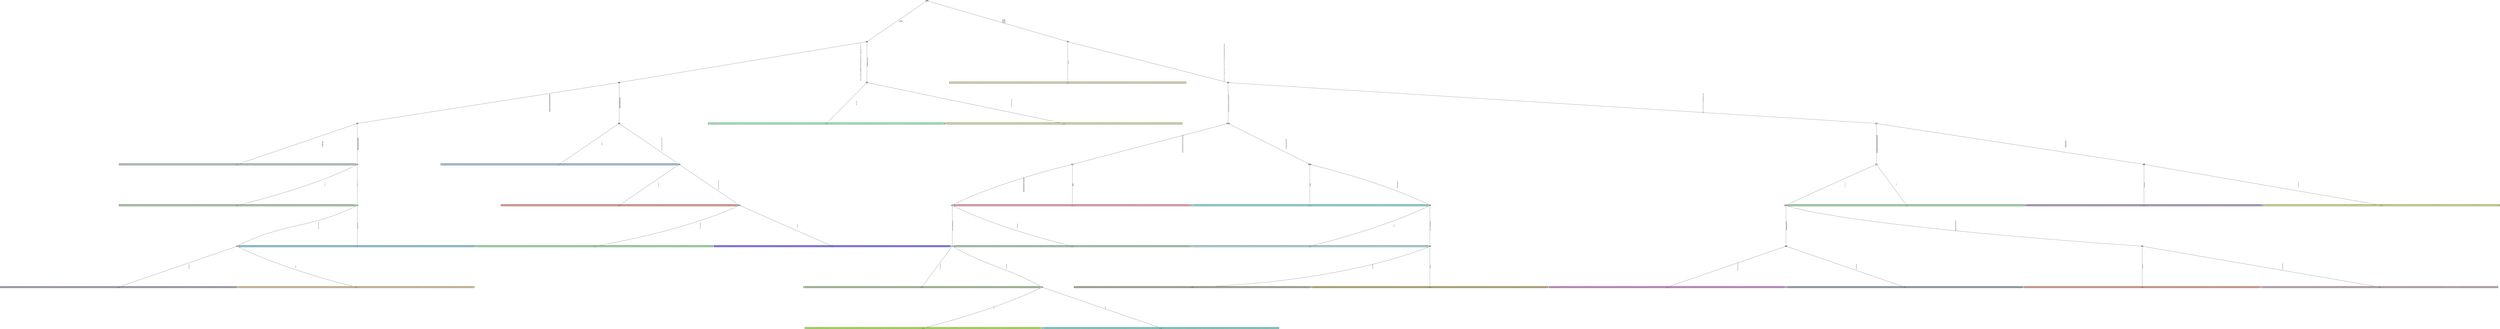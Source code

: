 graph Tree {
node [shape=box, style="filled, rounded",color="black",penwidth="3",fontcolor="black",                 fontname=helvetica] ;
graph [ranksep="0 equally", splines=straight,                 bgcolor=transparent, dpi=200] ;
edge [fontname=helvetica, color=black] ;
0 [label="80
Prob: 1:0.0 10:0.0 100:0.0 101:0.0 102:0.0 103:0.0 104:0.0 105:0.0 106:0.0 107:0.0 108:0.0 109:0.0 11:0.0 110:0.0 111:0.0 112:0.0 113:0.0 114:0.0 115:0.0 117:0.0 118:0.0 119:0.0 12:0.0 120:0.0 121:0.0 122:0.0 123:0.0 124:0.0 125:0.0 126:0.1 127:0.0 128:0.0 129:0.0 13:0.0 130:0.0 131:0.0 132:0.0 133:0.0 135:0.0 136:0.0 137:0.0 138:0.0 139:0.1 14:0.0 15:0.0 16:0.0 17:0.0 18:0.0 19:0.1 2:0.0 20:0.0 21:0.0 22:0.0 23:0.0 24:0.0 25:0.0 26:0.0 27:0.1 28:0.0 29:0.0 3:0.0 30:0.0 32:0.0 33:0.0 34:0.0 35:0.0 36:0.0 37:0.0 38:0.0 39:0.0 4:0.0 40:0.0 41:0.0 42:0.0 43:0.0 44:0.0 46:0.0 47:0.0 48:0.0 49:0.0 5:0.0 50:0.0 51:0.0 52:0.0 53:0.0 54:0.0 55:0.0 56:0.0 57:0.0 58:0.0 59:0.0 6:0.0 60:0.0 61:0.0 62:0.0 63:0.0 64:0.0 65:0.0 66:0.0 67:0.0 68:0.0 69:0.0 7:0.0 70:0.0 71:0.0 72:0.0 73:0.0 74:0.0 75:0.0 76:0.0 77:0.0 78:0.0 79:0.0 8:0.0 80:0.1 81:0.0 82:0.0 83:0.0 84:0.0 85:0.0 86:0.0 87:0.0 88:0.0 89:0.0 9:0.0 90:0.0 91:0.0 92:0.0 93:0.1 94:0.0 95:0.0 96:0.1 97:0.0 98:0.0 99:0.0
Frac: 0.049", fillcolor="#a6b1b2"] ;
1 [label="vstrat", fillcolor="#a7bbb2"] ;
2 [label="5
Prob: 1:0.2 10:0.0 100:0.0 101:0.0 102:0.0 103:0.0 104:0.0 105:0.0 106:0.0 107:0.0 108:0.0 109:0.0 11:0.0 110:0.0 111:0.0 112:0.0 113:0.0 114:0.0 115:0.0 117:0.0 118:0.0 119:0.1 12:0.0 120:0.0 121:0.0 122:0.0 123:0.0 124:0.0 125:0.0 126:0.1 127:0.0 128:0.0 129:0.0 13:0.0 130:0.0 131:0.1 132:0.0 133:0.0 135:0.1 136:0.0 137:0.0 138:0.0 139:0.0 14:0.0 15:0.0 16:0.0 17:0.0 18:0.0 19:0.0 2:0.0 20:0.0 21:0.0 22:0.0 23:0.0 24:0.0 25:0.0 26:0.0 27:0.0 28:0.0 29:0.0 3:0.0 30:0.0 32:0.0 33:0.1 34:0.0 35:0.0 36:0.0 37:0.0 38:0.0 39:0.0 4:0.0 40:0.0 41:0.0 42:0.0 43:0.0 44:0.0 46:0.0 47:0.0 48:0.0 49:0.0 5:0.3 50:0.0 51:0.0 52:0.0 53:0.0 54:0.0 55:0.0 56:0.0 57:0.0 58:0.0 59:0.0 6:0.0 60:0.0 61:0.0 62:0.0 63:0.0 64:0.0 65:0.0 66:0.0 67:0.0 68:0.0 69:0.0 7:0.0 70:0.0 71:0.0 72:0.0 73:0.0 74:0.0 75:0.0 76:0.0 77:0.0 78:0.0 79:0.0 8:0.0 80:0.0 81:0.0 82:0.0 83:0.0 84:0.0 85:0.0 86:0.0 87:0.0 88:0.0 89:0.0 9:0.0 90:0.0 91:0.0 92:0.0 93:0.0 94:0.0 95:0.0 96:0.0 97:0.0 98:0.0 99:0.0
Frac: 0.048", fillcolor="#99c294"] ;
3 [label="intyrs", fillcolor="#a8beb2"] ;
4 [label="80
Prob: 1:0.0 10:0.0 100:0.0 101:0.0 102:0.0 103:0.0 104:0.0 105:0.0 106:0.0 107:0.0 108:0.0 109:0.0 11:0.0 110:0.0 111:0.0 112:0.0 113:0.0 114:0.0 115:0.0 117:0.0 118:0.0 119:0.0 12:0.0 120:0.0 121:0.0 122:0.0 123:0.0 124:0.1 125:0.0 126:0.0 127:0.0 128:0.0 129:0.0 13:0.0 130:0.0 131:0.0 132:0.0 133:0.0 135:0.0 136:0.0 137:0.0 138:0.0 139:0.0 14:0.1 15:0.0 16:0.0 17:0.0 18:0.0 19:0.0 2:0.0 20:0.2 21:0.0 22:0.0 23:0.0 24:0.0 25:0.0 26:0.0 27:0.0 28:0.0 29:0.0 3:0.0 30:0.0 32:0.0 33:0.0 34:0.0 35:0.0 36:0.0 37:0.0 38:0.0 39:0.0 4:0.0 40:0.0 41:0.0 42:0.0 43:0.0 44:0.0 46:0.0 47:0.0 48:0.0 49:0.0 5:0.0 50:0.0 51:0.0 52:0.0 53:0.0 54:0.0 55:0.0 56:0.1 57:0.0 58:0.0 59:0.0 6:0.0 60:0.0 61:0.0 62:0.0 63:0.0 64:0.0 65:0.0 66:0.0 67:0.0 68:0.0 69:0.0 7:0.0 70:0.0 71:0.0 72:0.0 73:0.0 74:0.0 75:0.0 76:0.0 77:0.0 78:0.0 79:0.0 8:0.0 80:0.2 81:0.0 82:0.0 83:0.0 84:0.0 85:0.0 86:0.0 87:0.0 88:0.0 89:0.0 9:0.0 90:0.0 91:0.0 92:0.0 93:0.0 94:0.0 95:0.0 96:0.0 97:0.1 98:0.0 99:0.0
Frac: 0.033", fillcolor="#b2a9be"] ;
5 [label="intage", fillcolor="#c5b8b0"] ;
6 [label="104
Prob: 1:0.0 10:0.0 100:0.0 101:0.0 102:0.0 103:0.0 104:0.3 105:0.0 106:0.0 107:0.0 108:0.0 109:0.0 11:0.0 110:0.0 111:0.0 112:0.0 113:0.0 114:0.2 115:0.0 117:0.0 118:0.0 119:0.0 12:0.0 120:0.0 121:0.0 122:0.0 123:0.0 124:0.0 125:0.0 126:0.0 127:0.0 128:0.0 129:0.0 13:0.0 130:0.0 131:0.0 132:0.0 133:0.0 135:0.0 136:0.0 137:0.0 138:0.0 139:0.0 14:0.0 15:0.0 16:0.0 17:0.0 18:0.0 19:0.2 2:0.0 20:0.0 21:0.0 22:0.0 23:0.0 24:0.0 25:0.0 26:0.0 27:0.0 28:0.0 29:0.0 3:0.0 30:0.0 32:0.0 33:0.0 34:0.0 35:0.0 36:0.0 37:0.0 38:0.0 39:0.0 4:0.0 40:0.0 41:0.0 42:0.0 43:0.0 44:0.0 46:0.0 47:0.0 48:0.0 49:0.0 5:0.0 50:0.0 51:0.0 52:0.0 53:0.0 54:0.0 55:0.0 56:0.0 57:0.0 58:0.0 59:0.0 6:0.0 60:0.0 61:0.0 62:0.0 63:0.0 64:0.0 65:0.0 66:0.1 67:0.0 68:0.0 69:0.0 7:0.0 70:0.0 71:0.0 72:0.0 73:0.0 74:0.0 75:0.0 76:0.0 77:0.0 78:0.0 79:0.0 8:0.2 80:0.0 81:0.0 82:0.0 83:0.0 84:0.0 85:0.0 86:0.0 87:0.0 88:0.0 89:0.0 9:0.0 90:0.0 91:0.0 92:0.0 93:0.0 94:0.0 95:0.0 96:0.0 97:0.0 98:0.0 99:0.0
Frac: 0.029", fillcolor="#dbc9a1"] ;
7 [label="intage", fillcolor="#afbcc0"] ;
8 [label="21
Prob: 1:0.0 10:0.0 100:0.0 101:0.0 102:0.0 103:0.0 104:0.0 105:0.0 106:0.0 107:0.0 108:0.0 109:0.0 11:0.0 110:0.0 111:0.0 112:0.0 113:0.0 114:0.0 115:0.0 117:0.0 118:0.0 119:0.0 12:0.0 120:0.0 121:0.0 122:0.0 123:0.0 124:0.0 125:0.0 126:0.0 127:0.0 128:0.0 129:0.1 13:0.0 130:0.0 131:0.0 132:0.0 133:0.0 135:0.0 136:0.0 137:0.0 138:0.0 139:0.0 14:0.0 15:0.0 16:0.1 17:0.1 18:0.0 19:0.0 2:0.0 20:0.0 21:0.2 22:0.0 23:0.0 24:0.0 25:0.0 26:0.0 27:0.0 28:0.0 29:0.0 3:0.0 30:0.0 32:0.0 33:0.0 34:0.0 35:0.1 36:0.0 37:0.0 38:0.0 39:0.0 4:0.0 40:0.1 41:0.0 42:0.0 43:0.0 44:0.0 46:0.0 47:0.0 48:0.0 49:0.0 5:0.0 50:0.0 51:0.0 52:0.0 53:0.0 54:0.0 55:0.0 56:0.0 57:0.0 58:0.0 59:0.0 6:0.0 60:0.0 61:0.0 62:0.0 63:0.0 64:0.0 65:0.0 66:0.0 67:0.0 68:0.0 69:0.0 7:0.0 70:0.1 71:0.0 72:0.1 73:0.0 74:0.0 75:0.0 76:0.0 77:0.0 78:0.0 79:0.0 8:0.0 80:0.0 81:0.0 82:0.0 83:0.0 84:0.0 85:0.0 86:0.0 87:0.0 88:0.0 89:0.0 9:0.0 90:0.0 91:0.1 92:0.0 93:0.0 94:0.0 95:0.0 96:0.0 97:0.0 98:0.0 99:0.0
Frac: 0.04", fillcolor="#8bc3d9"] ;
9 [label="vstrat", fillcolor="#a4b3b2"] ;
10 [label="43
Prob: 1:0.0 10:0.0 100:0.0 101:0.0 102:0.0 103:0.0 104:0.0 105:0.0 106:0.0 107:0.0 108:0.0 109:0.0 11:0.0 110:0.0 111:0.0 112:0.0 113:0.0 114:0.1 115:0.0 117:0.0 118:0.0 119:0.0 12:0.0 120:0.0 121:0.0 122:0.0 123:0.0 124:0.0 125:0.0 126:0.1 127:0.0 128:0.0 129:0.0 13:0.0 130:0.0 131:0.0 132:0.0 133:0.0 135:0.0 136:0.0 137:0.0 138:0.0 139:0.0 14:0.0 15:0.0 16:0.0 17:0.0 18:0.0 19:0.0 2:0.0 20:0.0 21:0.0 22:0.0 23:0.0 24:0.0 25:0.0 26:0.0 27:0.0 28:0.0 29:0.0 3:0.0 30:0.0 32:0.0 33:0.0 34:0.0 35:0.1 36:0.0 37:0.0 38:0.0 39:0.0 4:0.0 40:0.0 41:0.0 42:0.0 43:0.3 44:0.0 46:0.1 47:0.0 48:0.0 49:0.0 5:0.0 50:0.0 51:0.0 52:0.0 53:0.0 54:0.0 55:0.0 56:0.0 57:0.0 58:0.0 59:0.0 6:0.0 60:0.0 61:0.0 62:0.0 63:0.0 64:0.0 65:0.0 66:0.0 67:0.0 68:0.0 69:0.0 7:0.0 70:0.0 71:0.0 72:0.0 73:0.0 74:0.0 75:0.0 76:0.0 77:0.0 78:0.0 79:0.0 8:0.0 80:0.0 81:0.0 82:0.0 83:0.0 84:0.0 85:0.2 86:0.0 87:0.0 88:0.0 89:0.0 9:0.0 90:0.0 91:0.0 92:0.0 93:0.0 94:0.0 95:0.0 96:0.0 97:0.0 98:0.0 99:0.0
Frac: 0.031", fillcolor="#90afcf"] ;
11 [label="intage", fillcolor="#a0a6b3"] ;
12 [label="94
Prob: 1:0.0 10:0.0 100:0.0 101:0.0 102:0.0 103:0.0 104:0.0 105:0.0 106:0.0 107:0.0 108:0.0 109:0.0 11:0.0 110:0.0 111:0.0 112:0.0 113:0.0 114:0.0 115:0.0 117:0.0 118:0.0 119:0.0 12:0.0 120:0.0 121:0.0 122:0.0 123:0.0 124:0.1 125:0.0 126:0.0 127:0.0 128:0.0 129:0.0 13:0.0 130:0.0 131:0.0 132:0.0 133:0.0 135:0.0 136:0.1 137:0.0 138:0.0 139:0.0 14:0.0 15:0.0 16:0.0 17:0.0 18:0.0 19:0.0 2:0.0 20:0.0 21:0.0 22:0.0 23:0.0 24:0.0 25:0.0 26:0.0 27:0.0 28:0.0 29:0.0 3:0.0 30:0.0 32:0.0 33:0.0 34:0.0 35:0.0 36:0.0 37:0.0 38:0.0 39:0.0 4:0.0 40:0.0 41:0.0 42:0.0 43:0.0 44:0.0 46:0.0 47:0.0 48:0.0 49:0.0 5:0.0 50:0.0 51:0.0 52:0.1 53:0.0 54:0.0 55:0.0 56:0.0 57:0.0 58:0.0 59:0.0 6:0.0 60:0.0 61:0.0 62:0.0 63:0.0 64:0.0 65:0.0 66:0.0 67:0.0 68:0.0 69:0.0 7:0.0 70:0.0 71:0.0 72:0.0 73:0.1 74:0.0 75:0.0 76:0.0 77:0.0 78:0.0 79:0.0 8:0.0 80:0.0 81:0.0 82:0.0 83:0.0 84:0.0 85:0.0 86:0.0 87:0.0 88:0.1 89:0.0 9:0.0 90:0.0 91:0.0 92:0.0 93:0.1 94:0.3 95:0.0 96:0.0 97:0.0 98:0.0 99:0.0
Frac: 0.034", fillcolor="#d19381"] ;
13 [label="intage", fillcolor="#a5a4ab"] ;
14 [label="17
Prob: 1:0.1 10:0.0 100:0.0 101:0.0 102:0.0 103:0.0 104:0.0 105:0.0 106:0.0 107:0.0 108:0.0 109:0.0 11:0.0 110:0.0 111:0.0 112:0.0 113:0.0 114:0.0 115:0.0 117:0.0 118:0.0 119:0.0 12:0.0 120:0.0 121:0.0 122:0.0 123:0.0 124:0.0 125:0.0 126:0.0 127:0.0 128:0.0 129:0.0 13:0.0 130:0.0 131:0.0 132:0.0 133:0.0 135:0.0 136:0.0 137:0.1 138:0.0 139:0.0 14:0.0 15:0.0 16:0.0 17:0.2 18:0.1 19:0.0 2:0.0 20:0.0 21:0.1 22:0.0 23:0.0 24:0.0 25:0.0 26:0.0 27:0.0 28:0.0 29:0.0 3:0.0 30:0.0 32:0.0 33:0.0 34:0.0 35:0.0 36:0.0 37:0.0 38:0.0 39:0.0 4:0.0 40:0.0 41:0.0 42:0.0 43:0.0 44:0.0 46:0.0 47:0.0 48:0.0 49:0.0 5:0.0 50:0.0 51:0.0 52:0.0 53:0.0 54:0.0 55:0.0 56:0.0 57:0.0 58:0.0 59:0.0 6:0.0 60:0.0 61:0.0 62:0.0 63:0.0 64:0.0 65:0.0 66:0.0 67:0.0 68:0.0 69:0.0 7:0.0 70:0.0 71:0.0 72:0.0 73:0.0 74:0.0 75:0.0 76:0.0 77:0.0 78:0.0 79:0.0 8:0.0 80:0.0 81:0.0 82:0.0 83:0.0 84:0.0 85:0.0 86:0.0 87:0.0 88:0.0 89:0.0 9:0.0 90:0.0 91:0.0 92:0.0 93:0.0 94:0.0 95:0.0 96:0.1 97:0.0 98:0.1 99:0.0
Frac: 0.036", fillcolor="#99d7a1"] ;
15 [label="intage", fillcolor="#8dacc0"] ;
16 [label="50
Prob: 1:0.0 10:0.0 100:0.0 101:0.0 102:0.0 103:0.0 104:0.0 105:0.0 106:0.0 107:0.0 108:0.0 109:0.0 11:0.0 110:0.0 111:0.0 112:0.0 113:0.0 114:0.0 115:0.0 117:0.0 118:0.0 119:0.0 12:0.0 120:0.0 121:0.0 122:0.0 123:0.0 124:0.0 125:0.0 126:0.0 127:0.0 128:0.0 129:0.0 13:0.0 130:0.0 131:0.0 132:0.0 133:0.0 135:0.0 136:0.0 137:0.0 138:0.0 139:0.0 14:0.0 15:0.0 16:0.0 17:0.0 18:0.0 19:0.1 2:0.0 20:0.0 21:0.0 22:0.0 23:0.0 24:0.0 25:0.0 26:0.0 27:0.0 28:0.0 29:0.0 3:0.0 30:0.0 32:0.0 33:0.0 34:0.0 35:0.0 36:0.0 37:0.0 38:0.0 39:0.0 4:0.0 40:0.0 41:0.0 42:0.0 43:0.0 44:0.0 46:0.0 47:0.0 48:0.0 49:0.0 5:0.1 50:0.5 51:0.1 52:0.0 53:0.0 54:0.0 55:0.0 56:0.0 57:0.0 58:0.0 59:0.0 6:0.0 60:0.0 61:0.0 62:0.0 63:0.0 64:0.0 65:0.0 66:0.0 67:0.0 68:0.0 69:0.0 7:0.0 70:0.1 71:0.0 72:0.0 73:0.0 74:0.0 75:0.0 76:0.0 77:0.0 78:0.0 79:0.0 8:0.0 80:0.0 81:0.0 82:0.0 83:0.0 84:0.0 85:0.0 86:0.0 87:0.0 88:0.0 89:0.0 9:0.0 90:0.0 91:0.0 92:0.0 93:0.0 94:0.0 95:0.0 96:0.0 97:0.1 98:0.0 99:0.0
Frac: 0.028", fillcolor="#7e75e9"] ;
17 [label="size", fillcolor="#a5b7ae"] ;
18 [label="136
Prob: 1:0.0 10:0.1 100:0.0 101:0.0 102:0.0 103:0.0 104:0.0 105:0.0 106:0.0 107:0.0 108:0.0 109:0.0 11:0.0 110:0.1 111:0.0 112:0.0 113:0.0 114:0.0 115:0.1 117:0.0 118:0.0 119:0.0 12:0.0 120:0.0 121:0.0 122:0.0 123:0.0 124:0.0 125:0.0 126:0.0 127:0.0 128:0.0 129:0.0 13:0.0 130:0.0 131:0.1 132:0.0 133:0.0 135:0.0 136:0.1 137:0.0 138:0.0 139:0.0 14:0.0 15:0.0 16:0.0 17:0.0 18:0.0 19:0.0 2:0.0 20:0.0 21:0.0 22:0.0 23:0.0 24:0.0 25:0.0 26:0.0 27:0.0 28:0.0 29:0.0 3:0.0 30:0.0 32:0.0 33:0.0 34:0.0 35:0.0 36:0.0 37:0.0 38:0.0 39:0.1 4:0.0 40:0.0 41:0.0 42:0.0 43:0.0 44:0.0 46:0.0 47:0.0 48:0.0 49:0.0 5:0.0 50:0.1 51:0.0 52:0.0 53:0.0 54:0.0 55:0.0 56:0.0 57:0.0 58:0.0 59:0.0 6:0.0 60:0.0 61:0.1 62:0.0 63:0.0 64:0.0 65:0.0 66:0.0 67:0.0 68:0.0 69:0.0 7:0.0 70:0.0 71:0.0 72:0.0 73:0.0 74:0.0 75:0.0 76:0.0 77:0.0 78:0.0 79:0.0 8:0.0 80:0.0 81:0.0 82:0.0 83:0.0 84:0.0 85:0.0 86:0.0 87:0.0 88:0.0 89:0.0 9:0.0 90:0.0 91:0.0 92:0.0 93:0.0 94:0.0 95:0.0 96:0.0 97:0.0 98:0.0 99:0.0
Frac: 0.033", fillcolor="#8ed2a7"] ;
19 [label="intage", fillcolor="#a8ca9d"] ;
20 [label="124
Prob: 1:0.0 10:0.0 100:0.0 101:0.0 102:0.0 103:0.0 104:0.1 105:0.0 106:0.0 107:0.0 108:0.0 109:0.0 11:0.0 110:0.0 111:0.0 112:0.0 113:0.0 114:0.0 115:0.0 117:0.0 118:0.0 119:0.0 12:0.1 120:0.0 121:0.0 122:0.0 123:0.0 124:0.1 125:0.0 126:0.0 127:0.0 128:0.0 129:0.0 13:0.0 130:0.0 131:0.0 132:0.0 133:0.0 135:0.0 136:0.0 137:0.0 138:0.0 139:0.0 14:0.0 15:0.0 16:0.0 17:0.0 18:0.0 19:0.0 2:0.0 20:0.0 21:0.0 22:0.0 23:0.0 24:0.0 25:0.0 26:0.0 27:0.0 28:0.0 29:0.0 3:0.0 30:0.0 32:0.0 33:0.1 34:0.0 35:0.1 36:0.0 37:0.0 38:0.0 39:0.0 4:0.0 40:0.0 41:0.0 42:0.0 43:0.0 44:0.0 46:0.0 47:0.0 48:0.0 49:0.0 5:0.0 50:0.0 51:0.0 52:0.0 53:0.0 54:0.0 55:0.0 56:0.0 57:0.0 58:0.0 59:0.0 6:0.0 60:0.0 61:0.0 62:0.0 63:0.0 64:0.0 65:0.0 66:0.0 67:0.0 68:0.0 69:0.0 7:0.0 70:0.0 71:0.0 72:0.0 73:0.0 74:0.0 75:0.0 76:0.0 77:0.0 78:0.0 79:0.0 8:0.0 80:0.0 81:0.0 82:0.0 83:0.0 84:0.1 85:0.0 86:0.0 87:0.0 88:0.0 89:0.0 9:0.1 90:0.0 91:0.0 92:0.0 93:0.0 94:0.0 95:0.0 96:0.1 97:0.0 98:0.0 99:0.0
Frac: 0.046", fillcolor="#bbc596"] ;
21 [label="xnorcsiz", fillcolor="#aeb8ac"] ;
22 [label="15
Prob: 1:0.0 10:0.0 100:0.1 101:0.0 102:0.0 103:0.0 104:0.0 105:0.1 106:0.0 107:0.0 108:0.0 109:0.0 11:0.0 110:0.0 111:0.0 112:0.0 113:0.0 114:0.0 115:0.0 117:0.0 118:0.0 119:0.0 12:0.0 120:0.0 121:0.0 122:0.0 123:0.0 124:0.0 125:0.0 126:0.0 127:0.0 128:0.0 129:0.0 13:0.0 130:0.0 131:0.0 132:0.0 133:0.0 135:0.0 136:0.0 137:0.0 138:0.0 139:0.0 14:0.0 15:0.2 16:0.0 17:0.0 18:0.0 19:0.0 2:0.0 20:0.0 21:0.0 22:0.0 23:0.0 24:0.0 25:0.0 26:0.0 27:0.0 28:0.0 29:0.0 3:0.0 30:0.0 32:0.0 33:0.0 34:0.0 35:0.0 36:0.0 37:0.0 38:0.0 39:0.0 4:0.0 40:0.0 41:0.0 42:0.0 43:0.1 44:0.0 46:0.0 47:0.0 48:0.0 49:0.0 5:0.0 50:0.0 51:0.0 52:0.0 53:0.0 54:0.0 55:0.0 56:0.0 57:0.0 58:0.0 59:0.0 6:0.0 60:0.0 61:0.0 62:0.0 63:0.0 64:0.0 65:0.0 66:0.0 67:0.0 68:0.0 69:0.0 7:0.0 70:0.0 71:0.1 72:0.0 73:0.0 74:0.0 75:0.0 76:0.0 77:0.0 78:0.0 79:0.0 8:0.0 80:0.0 81:0.0 82:0.0 83:0.0 84:0.0 85:0.0 86:0.0 87:0.1 88:0.0 89:0.0 9:0.0 90:0.0 91:0.0 92:0.0 93:0.0 94:0.1 95:0.0 96:0.0 97:0.0 98:0.0 99:0.0
Frac: 0.029", fillcolor="#c3bf98"] ;
23 [label="size", fillcolor="#b4b9aa"] ;
24 [label="15
Prob: 1:0.0 10:0.0 100:0.0 101:0.0 102:0.0 103:0.0 104:0.0 105:0.0 106:0.0 107:0.0 108:0.0 109:0.0 11:0.0 110:0.0 111:0.0 112:0.0 113:0.0 114:0.0 115:0.0 117:0.0 118:0.2 119:0.0 12:0.0 120:0.0 121:0.0 122:0.0 123:0.0 124:0.0 125:0.0 126:0.0 127:0.0 128:0.0 129:0.0 13:0.1 130:0.0 131:0.0 132:0.0 133:0.0 135:0.0 136:0.0 137:0.0 138:0.0 139:0.0 14:0.0 15:0.3 16:0.0 17:0.0 18:0.0 19:0.0 2:0.0 20:0.0 21:0.0 22:0.0 23:0.0 24:0.0 25:0.0 26:0.0 27:0.0 28:0.0 29:0.0 3:0.0 30:0.0 32:0.0 33:0.0 34:0.0 35:0.0 36:0.0 37:0.0 38:0.0 39:0.0 4:0.0 40:0.0 41:0.0 42:0.0 43:0.0 44:0.0 46:0.0 47:0.0 48:0.0 49:0.0 5:0.0 50:0.0 51:0.0 52:0.0 53:0.0 54:0.0 55:0.0 56:0.0 57:0.0 58:0.0 59:0.1 6:0.0 60:0.0 61:0.0 62:0.0 63:0.0 64:0.0 65:0.0 66:0.0 67:0.0 68:0.0 69:0.0 7:0.0 70:0.0 71:0.0 72:0.0 73:0.1 74:0.0 75:0.0 76:0.0 77:0.0 78:0.0 79:0.0 8:0.0 80:0.0 81:0.0 82:0.0 83:0.0 84:0.0 85:0.0 86:0.0 87:0.0 88:0.0 89:0.0 9:0.0 90:0.0 91:0.0 92:0.0 93:0.0 94:0.0 95:0.0 96:0.0 97:0.0 98:0.0 99:0.0
Frac: 0.034", fillcolor="#aec7a4"] ;
25 [label="intage", fillcolor="#a2d9a3"] ;
26 [label="131
Prob: 1:0.0 10:0.0 100:0.1 101:0.0 102:0.0 103:0.3 104:0.0 105:0.0 106:0.0 107:0.0 108:0.0 109:0.0 11:0.0 110:0.0 111:0.0 112:0.1 113:0.0 114:0.0 115:0.0 117:0.0 118:0.0 119:0.0 12:0.0 120:0.0 121:0.0 122:0.0 123:0.0 124:0.0 125:0.0 126:0.0 127:0.0 128:0.0 129:0.0 13:0.0 130:0.0 131:0.4 132:0.0 133:0.0 135:0.0 136:0.0 137:0.0 138:0.1 139:0.0 14:0.0 15:0.0 16:0.0 17:0.0 18:0.0 19:0.0 2:0.0 20:0.0 21:0.0 22:0.0 23:0.0 24:0.0 25:0.0 26:0.0 27:0.0 28:0.0 29:0.0 3:0.0 30:0.0 32:0.0 33:0.0 34:0.0 35:0.0 36:0.0 37:0.0 38:0.0 39:0.0 4:0.0 40:0.0 41:0.0 42:0.0 43:0.0 44:0.0 46:0.0 47:0.0 48:0.0 49:0.0 5:0.0 50:0.0 51:0.0 52:0.0 53:0.0 54:0.0 55:0.0 56:0.0 57:0.0 58:0.0 59:0.0 6:0.0 60:0.0 61:0.0 62:0.0 63:0.0 64:0.0 65:0.0 66:0.0 67:0.0 68:0.0 69:0.0 7:0.0 70:0.0 71:0.0 72:0.0 73:0.0 74:0.0 75:0.0 76:0.1 77:0.0 78:0.0 79:0.0 8:0.0 80:0.0 81:0.0 82:0.0 83:0.0 84:0.0 85:0.0 86:0.0 87:0.0 88:0.0 89:0.0 9:0.0 90:0.0 91:0.0 92:0.0 93:0.0 94:0.0 95:0.0 96:0.0 97:0.0 98:0.0 99:0.0
Frac: 0.028", fillcolor="#b0ea6c"] ;
27 [label="intage", fillcolor="#9be3a2"] ;
28 [label="21
Prob: 1:0.0 10:0.0 100:0.0 101:0.0 102:0.0 103:0.0 104:0.0 105:0.0 106:0.0 107:0.0 108:0.0 109:0.0 11:0.0 110:0.0 111:0.0 112:0.0 113:0.0 114:0.0 115:0.0 117:0.0 118:0.0 119:0.0 12:0.0 120:0.0 121:0.0 122:0.0 123:0.0 124:0.1 125:0.0 126:0.0 127:0.0 128:0.0 129:0.0 13:0.0 130:0.0 131:0.0 132:0.0 133:0.0 135:0.0 136:0.0 137:0.0 138:0.0 139:0.0 14:0.0 15:0.0 16:0.0 17:0.0 18:0.0 19:0.0 2:0.0 20:0.0 21:0.6 22:0.0 23:0.0 24:0.0 25:0.0 26:0.0 27:0.0 28:0.0 29:0.1 3:0.0 30:0.0 32:0.0 33:0.0 34:0.0 35:0.0 36:0.0 37:0.0 38:0.0 39:0.0 4:0.0 40:0.0 41:0.0 42:0.0 43:0.0 44:0.0 46:0.0 47:0.0 48:0.0 49:0.0 5:0.0 50:0.0 51:0.0 52:0.0 53:0.0 54:0.0 55:0.0 56:0.0 57:0.0 58:0.0 59:0.0 6:0.0 60:0.0 61:0.0 62:0.0 63:0.0 64:0.0 65:0.0 66:0.0 67:0.0 68:0.0 69:0.0 7:0.0 70:0.0 71:0.1 72:0.1 73:0.0 74:0.0 75:0.0 76:0.0 77:0.0 78:0.0 79:0.0 8:0.0 80:0.0 81:0.0 82:0.0 83:0.0 84:0.0 85:0.0 86:0.0 87:0.0 88:0.0 89:0.0 9:0.0 90:0.0 91:0.0 92:0.0 93:0.0 94:0.1 95:0.0 96:0.0 97:0.0 98:0.0 99:0.0
Frac: 0.032", fillcolor="#89dcd2"] ;
29 [label="intage", fillcolor="#a3d2a7"] ;
30 [label="28
Prob: 1:0.0 10:0.0 100:0.0 101:0.0 102:0.0 103:0.0 104:0.0 105:0.0 106:0.0 107:0.0 108:0.0 109:0.0 11:0.0 110:0.0 111:0.1 112:0.0 113:0.0 114:0.0 115:0.0 117:0.0 118:0.0 119:0.0 12:0.0 120:0.1 121:0.0 122:0.0 123:0.0 124:0.0 125:0.0 126:0.0 127:0.0 128:0.0 129:0.0 13:0.0 130:0.0 131:0.0 132:0.0 133:0.0 135:0.0 136:0.0 137:0.0 138:0.0 139:0.1 14:0.0 15:0.0 16:0.0 17:0.0 18:0.0 19:0.0 2:0.0 20:0.0 21:0.0 22:0.0 23:0.0 24:0.0 25:0.0 26:0.0 27:0.0 28:0.2 29:0.0 3:0.0 30:0.0 32:0.0 33:0.0 34:0.0 35:0.0 36:0.0 37:0.0 38:0.0 39:0.0 4:0.0 40:0.0 41:0.0 42:0.0 43:0.0 44:0.0 46:0.0 47:0.0 48:0.0 49:0.0 5:0.0 50:0.0 51:0.0 52:0.0 53:0.2 54:0.0 55:0.0 56:0.0 57:0.0 58:0.0 59:0.0 6:0.0 60:0.0 61:0.0 62:0.0 63:0.0 64:0.0 65:0.0 66:0.0 67:0.0 68:0.0 69:0.0 7:0.0 70:0.0 71:0.0 72:0.0 73:0.0 74:0.0 75:0.0 76:0.0 77:0.0 78:0.0 79:0.0 8:0.0 80:0.0 81:0.0 82:0.0 83:0.0 84:0.0 85:0.1 86:0.0 87:0.0 88:0.0 89:0.0 9:0.0 90:0.0 91:0.0 92:0.0 93:0.0 94:0.0 95:0.0 96:0.0 97:0.0 98:0.0 99:0.0
Frac: 0.043", fillcolor="#a4c3af"] ;
31 [label="vstrat", fillcolor="#b1c3a6"] ;
32 [label="60
Prob: 1:0.0 10:0.0 100:0.0 101:0.0 102:0.0 103:0.0 104:0.0 105:0.0 106:0.0 107:0.1 108:0.0 109:0.0 11:0.0 110:0.0 111:0.0 112:0.0 113:0.0 114:0.0 115:0.0 117:0.0 118:0.0 119:0.0 12:0.1 120:0.0 121:0.0 122:0.0 123:0.0 124:0.1 125:0.0 126:0.0 127:0.0 128:0.0 129:0.1 13:0.0 130:0.0 131:0.0 132:0.0 133:0.0 135:0.0 136:0.0 137:0.0 138:0.0 139:0.0 14:0.0 15:0.0 16:0.0 17:0.0 18:0.0 19:0.0 2:0.0 20:0.0 21:0.0 22:0.0 23:0.0 24:0.0 25:0.0 26:0.0 27:0.0 28:0.0 29:0.0 3:0.0 30:0.0 32:0.0 33:0.0 34:0.0 35:0.0 36:0.0 37:0.0 38:0.0 39:0.0 4:0.0 40:0.0 41:0.0 42:0.0 43:0.0 44:0.0 46:0.0 47:0.0 48:0.0 49:0.0 5:0.0 50:0.0 51:0.0 52:0.0 53:0.0 54:0.0 55:0.0 56:0.0 57:0.0 58:0.0 59:0.0 6:0.0 60:0.2 61:0.0 62:0.0 63:0.0 64:0.0 65:0.0 66:0.0 67:0.0 68:0.0 69:0.0 7:0.0 70:0.0 71:0.1 72:0.0 73:0.0 74:0.1 75:0.0 76:0.0 77:0.0 78:0.0 79:0.0 8:0.0 80:0.0 81:0.0 82:0.0 83:0.0 84:0.0 85:0.0 86:0.0 87:0.2 88:0.0 89:0.0 9:0.0 90:0.0 91:0.0 92:0.0 93:0.0 94:0.0 95:0.0 96:0.0 97:0.0 98:0.0 99:0.0
Frac: 0.045", fillcolor="#dc95a2"] ;
33 [label="sampcode", fillcolor="#acc2ab"] ;
34 [label="4
Prob: 1:0.0 10:0.0 100:0.0 101:0.0 102:0.0 103:0.0 104:0.0 105:0.0 106:0.0 107:0.0 108:0.0 109:0.0 11:0.0 110:0.0 111:0.0 112:0.0 113:0.0 114:0.0 115:0.0 117:0.0 118:0.0 119:0.0 12:0.0 120:0.0 121:0.0 122:0.0 123:0.0 124:0.0 125:0.0 126:0.0 127:0.0 128:0.0 129:0.0 13:0.0 130:0.1 131:0.0 132:0.0 133:0.0 135:0.0 136:0.0 137:0.0 138:0.0 139:0.0 14:0.0 15:0.0 16:0.0 17:0.0 18:0.0 19:0.0 2:0.0 20:0.2 21:0.0 22:0.0 23:0.0 24:0.0 25:0.0 26:0.0 27:0.0 28:0.0 29:0.0 3:0.0 30:0.0 32:0.0 33:0.0 34:0.0 35:0.0 36:0.0 37:0.0 38:0.0 39:0.0 4:0.2 40:0.0 41:0.0 42:0.0 43:0.0 44:0.0 46:0.0 47:0.0 48:0.0 49:0.0 5:0.0 50:0.0 51:0.0 52:0.0 53:0.0 54:0.1 55:0.0 56:0.0 57:0.0 58:0.0 59:0.0 6:0.0 60:0.0 61:0.0 62:0.0 63:0.0 64:0.0 65:0.0 66:0.0 67:0.0 68:0.0 69:0.0 7:0.0 70:0.0 71:0.0 72:0.0 73:0.0 74:0.0 75:0.0 76:0.0 77:0.0 78:0.0 79:0.0 8:0.0 80:0.0 81:0.0 82:0.0 83:0.0 84:0.0 85:0.0 86:0.0 87:0.0 88:0.0 89:0.0 9:0.0 90:0.0 91:0.0 92:0.0 93:0.0 94:0.0 95:0.0 96:0.0 97:0.0 98:0.2 99:0.0
Frac: 0.036", fillcolor="#81cacb"] ;
35 [label="sampcode", fillcolor="#a5c1b2"] ;
36 [label="24
Prob: 1:0.0 10:0.0 100:0.0 101:0.0 102:0.0 103:0.0 104:0.0 105:0.0 106:0.1 107:0.0 108:0.0 109:0.0 11:0.0 110:0.0 111:0.0 112:0.0 113:0.0 114:0.2 115:0.0 117:0.0 118:0.0 119:0.0 12:0.0 120:0.0 121:0.0 122:0.0 123:0.0 124:0.0 125:0.0 126:0.0 127:0.0 128:0.0 129:0.0 13:0.0 130:0.0 131:0.0 132:0.0 133:0.0 135:0.0 136:0.0 137:0.0 138:0.0 139:0.0 14:0.0 15:0.0 16:0.0 17:0.0 18:0.0 19:0.0 2:0.0 20:0.0 21:0.0 22:0.0 23:0.0 24:0.5 25:0.0 26:0.0 27:0.0 28:0.0 29:0.0 3:0.0 30:0.0 32:0.0 33:0.0 34:0.0 35:0.0 36:0.0 37:0.0 38:0.0 39:0.0 4:0.0 40:0.0 41:0.0 42:0.0 43:0.0 44:0.0 46:0.0 47:0.0 48:0.0 49:0.0 5:0.0 50:0.0 51:0.0 52:0.0 53:0.0 54:0.0 55:0.0 56:0.0 57:0.0 58:0.0 59:0.0 6:0.0 60:0.0 61:0.0 62:0.0 63:0.0 64:0.0 65:0.0 66:0.1 67:0.0 68:0.0 69:0.0 7:0.0 70:0.0 71:0.0 72:0.0 73:0.0 74:0.0 75:0.0 76:0.0 77:0.1 78:0.0 79:0.0 8:0.0 80:0.0 81:0.0 82:0.0 83:0.0 84:0.0 85:0.0 86:0.0 87:0.0 88:0.0 89:0.0 9:0.0 90:0.0 91:0.0 92:0.0 93:0.0 94:0.0 95:0.0 96:0.0 97:0.0 98:0.0 99:0.0
Frac: 0.028", fillcolor="#aacfd2"] ;
37 [label="intage", fillcolor="#b4bda8"] ;
38 [label="128
Prob: 1:0.0 10:0.0 100:0.0 101:0.0 102:0.0 103:0.0 104:0.0 105:0.0 106:0.0 107:0.0 108:0.0 109:0.0 11:0.0 110:0.0 111:0.0 112:0.0 113:0.0 114:0.0 115:0.0 117:0.0 118:0.0 119:0.0 12:0.0 120:0.0 121:0.0 122:0.0 123:0.0 124:0.0 125:0.0 126:0.0 127:0.0 128:0.2 129:0.2 13:0.0 130:0.0 131:0.0 132:0.0 133:0.0 135:0.0 136:0.0 137:0.0 138:0.0 139:0.0 14:0.0 15:0.0 16:0.0 17:0.0 18:0.1 19:0.0 2:0.0 20:0.0 21:0.0 22:0.1 23:0.0 24:0.0 25:0.0 26:0.0 27:0.0 28:0.0 29:0.0 3:0.0 30:0.0 32:0.0 33:0.0 34:0.0 35:0.0 36:0.0 37:0.0 38:0.0 39:0.0 4:0.0 40:0.0 41:0.0 42:0.0 43:0.0 44:0.0 46:0.0 47:0.0 48:0.0 49:0.0 5:0.0 50:0.0 51:0.0 52:0.0 53:0.0 54:0.0 55:0.0 56:0.0 57:0.0 58:0.0 59:0.0 6:0.0 60:0.0 61:0.0 62:0.0 63:0.0 64:0.0 65:0.0 66:0.0 67:0.0 68:0.0 69:0.0 7:0.0 70:0.1 71:0.0 72:0.1 73:0.0 74:0.0 75:0.0 76:0.0 77:0.0 78:0.0 79:0.0 8:0.0 80:0.0 81:0.0 82:0.0 83:0.0 84:0.0 85:0.0 86:0.0 87:0.1 88:0.0 89:0.0 9:0.0 90:0.0 91:0.0 92:0.0 93:0.0 94:0.0 95:0.0 96:0.0 97:0.0 98:0.0 99:0.0
Frac: 0.029", fillcolor="#b1b3a2"] ;
39 [label="intage", fillcolor="#b9b494"] ;
40 [label="92
Prob: 1:0.0 10:0.0 100:0.0 101:0.0 102:0.0 103:0.0 104:0.2 105:0.0 106:0.0 107:0.0 108:0.0 109:0.0 11:0.0 110:0.0 111:0.0 112:0.0 113:0.0 114:0.0 115:0.0 117:0.0 118:0.0 119:0.0 12:0.0 120:0.0 121:0.0 122:0.0 123:0.0 124:0.0 125:0.0 126:0.0 127:0.0 128:0.0 129:0.0 13:0.0 130:0.0 131:0.0 132:0.0 133:0.1 135:0.0 136:0.1 137:0.0 138:0.0 139:0.0 14:0.0 15:0.0 16:0.0 17:0.0 18:0.0 19:0.1 2:0.0 20:0.0 21:0.0 22:0.0 23:0.0 24:0.0 25:0.0 26:0.0 27:0.0 28:0.0 29:0.0 3:0.0 30:0.0 32:0.0 33:0.0 34:0.0 35:0.0 36:0.0 37:0.0 38:0.0 39:0.0 4:0.0 40:0.0 41:0.0 42:0.0 43:0.0 44:0.0 46:0.0 47:0.0 48:0.0 49:0.0 5:0.0 50:0.0 51:0.0 52:0.0 53:0.0 54:0.0 55:0.0 56:0.0 57:0.0 58:0.0 59:0.0 6:0.0 60:0.0 61:0.0 62:0.0 63:0.0 64:0.0 65:0.0 66:0.0 67:0.0 68:0.0 69:0.0 7:0.0 70:0.0 71:0.0 72:0.0 73:0.0 74:0.0 75:0.0 76:0.0 77:0.0 78:0.2 79:0.0 8:0.0 80:0.0 81:0.0 82:0.0 83:0.0 84:0.0 85:0.0 86:0.0 87:0.0 88:0.0 89:0.0 9:0.0 90:0.0 91:0.0 92:0.3 93:0.0 94:0.0 95:0.0 96:0.0 97:0.0 98:0.0 99:0.0
Frac: 0.029", fillcolor="#c0b586"] ;
41 [label="size", fillcolor="#b3b9ab"] ;
42 [label="94
Prob: 1:0.0 10:0.0 100:0.0 101:0.0 102:0.0 103:0.0 104:0.0 105:0.0 106:0.0 107:0.0 108:0.0 109:0.0 11:0.0 110:0.0 111:0.0 112:0.0 113:0.0 114:0.0 115:0.0 117:0.0 118:0.0 119:0.0 12:0.0 120:0.0 121:0.0 122:0.0 123:0.0 124:0.0 125:0.0 126:0.0 127:0.0 128:0.0 129:0.0 13:0.0 130:0.0 131:0.0 132:0.0 133:0.0 135:0.0 136:0.0 137:0.0 138:0.0 139:0.0 14:0.0 15:0.0 16:0.0 17:0.0 18:0.0 19:0.0 2:0.0 20:0.0 21:0.0 22:0.1 23:0.0 24:0.0 25:0.0 26:0.0 27:0.0 28:0.0 29:0.0 3:0.0 30:0.0 32:0.0 33:0.0 34:0.0 35:0.0 36:0.0 37:0.0 38:0.0 39:0.0 4:0.0 40:0.0 41:0.0 42:0.0 43:0.0 44:0.0 46:0.0 47:0.0 48:0.0 49:0.0 5:0.0 50:0.0 51:0.0 52:0.0 53:0.0 54:0.0 55:0.0 56:0.0 57:0.0 58:0.0 59:0.0 6:0.0 60:0.0 61:0.0 62:0.0 63:0.0 64:0.0 65:0.0 66:0.0 67:0.0 68:0.0 69:0.0 7:0.1 70:0.1 71:0.0 72:0.0 73:0.0 74:0.1 75:0.0 76:0.0 77:0.0 78:0.0 79:0.0 8:0.0 80:0.0 81:0.0 82:0.0 83:0.0 84:0.0 85:0.0 86:0.0 87:0.0 88:0.0 89:0.0 9:0.0 90:0.0 91:0.0 92:0.0 93:0.0 94:0.1 95:0.0 96:0.0 97:0.0 98:0.0 99:0.0
Frac: 0.047", fillcolor="#cf94d3"] ;
43 [label="intage", fillcolor="#bc9dc7"] ;
44 [label="130
Prob: 1:0.0 10:0.0 100:0.1 101:0.0 102:0.0 103:0.0 104:0.0 105:0.0 106:0.0 107:0.0 108:0.0 109:0.0 11:0.0 110:0.0 111:0.0 112:0.0 113:0.0 114:0.0 115:0.0 117:0.0 118:0.0 119:0.0 12:0.0 120:0.0 121:0.0 122:0.0 123:0.0 124:0.0 125:0.0 126:0.0 127:0.0 128:0.0 129:0.0 13:0.0 130:0.1 131:0.1 132:0.0 133:0.0 135:0.0 136:0.0 137:0.0 138:0.0 139:0.0 14:0.0 15:0.0 16:0.0 17:0.0 18:0.0 19:0.0 2:0.0 20:0.0 21:0.0 22:0.0 23:0.0 24:0.0 25:0.0 26:0.1 27:0.0 28:0.1 29:0.0 3:0.0 30:0.0 32:0.0 33:0.0 34:0.0 35:0.0 36:0.0 37:0.0 38:0.0 39:0.0 4:0.0 40:0.0 41:0.0 42:0.0 43:0.0 44:0.0 46:0.0 47:0.0 48:0.0 49:0.1 5:0.0 50:0.1 51:0.0 52:0.0 53:0.0 54:0.0 55:0.0 56:0.0 57:0.0 58:0.1 59:0.0 6:0.0 60:0.0 61:0.0 62:0.0 63:0.0 64:0.0 65:0.0 66:0.0 67:0.0 68:0.0 69:0.0 7:0.0 70:0.0 71:0.1 72:0.0 73:0.0 74:0.0 75:0.0 76:0.0 77:0.0 78:0.0 79:0.0 8:0.0 80:0.0 81:0.0 82:0.0 83:0.1 84:0.0 85:0.0 86:0.0 87:0.1 88:0.0 89:0.0 9:0.0 90:0.0 91:0.0 92:0.0 93:0.0 94:0.0 95:0.0 96:0.0 97:0.0 98:0.0 99:0.0
Frac: 0.032", fillcolor="#a0aab4"] ;
45 [label="sampcode", fillcolor="#c9a4b7"] ;
46 [label="70
Prob: 1:0.0 10:0.0 100:0.0 101:0.0 102:0.1 103:0.0 104:0.0 105:0.0 106:0.0 107:0.0 108:0.0 109:0.0 11:0.0 110:0.0 111:0.0 112:0.0 113:0.0 114:0.0 115:0.0 117:0.0 118:0.0 119:0.0 12:0.2 120:0.0 121:0.0 122:0.0 123:0.0 124:0.0 125:0.0 126:0.0 127:0.0 128:0.0 129:0.0 13:0.0 130:0.0 131:0.0 132:0.0 133:0.0 135:0.0 136:0.0 137:0.0 138:0.0 139:0.0 14:0.0 15:0.0 16:0.0 17:0.1 18:0.0 19:0.0 2:0.0 20:0.0 21:0.0 22:0.0 23:0.0 24:0.0 25:0.0 26:0.0 27:0.0 28:0.0 29:0.0 3:0.0 30:0.0 32:0.0 33:0.0 34:0.0 35:0.0 36:0.1 37:0.0 38:0.0 39:0.0 4:0.0 40:0.0 41:0.0 42:0.0 43:0.0 44:0.0 46:0.0 47:0.0 48:0.0 49:0.0 5:0.0 50:0.0 51:0.0 52:0.0 53:0.0 54:0.0 55:0.0 56:0.0 57:0.0 58:0.0 59:0.0 6:0.0 60:0.0 61:0.0 62:0.0 63:0.0 64:0.0 65:0.0 66:0.0 67:0.0 68:0.0 69:0.0 7:0.0 70:0.2 71:0.0 72:0.0 73:0.0 74:0.0 75:0.0 76:0.0 77:0.0 78:0.0 79:0.0 8:0.0 80:0.0 81:0.0 82:0.0 83:0.0 84:0.0 85:0.0 86:0.0 87:0.0 88:0.0 89:0.0 9:0.1 90:0.0 91:0.0 92:0.0 93:0.0 94:0.0 95:0.0 96:0.0 97:0.1 98:0.0 99:0.0
Frac: 0.048", fillcolor="#e1a79a"] ;
47 [label="intage", fillcolor="#d6aba7"] ;
48 [label="109
Prob: 1:0.0 10:0.0 100:0.0 101:0.0 102:0.0 103:0.0 104:0.0 105:0.0 106:0.0 107:0.0 108:0.0 109:0.1 11:0.0 110:0.0 111:0.1 112:0.0 113:0.0 114:0.0 115:0.0 117:0.0 118:0.0 119:0.0 12:0.0 120:0.0 121:0.0 122:0.0 123:0.0 124:0.0 125:0.0 126:0.0 127:0.0 128:0.0 129:0.1 13:0.0 130:0.0 131:0.0 132:0.0 133:0.0 135:0.0 136:0.0 137:0.0 138:0.0 139:0.0 14:0.0 15:0.0 16:0.0 17:0.0 18:0.0 19:0.1 2:0.0 20:0.0 21:0.0 22:0.0 23:0.0 24:0.1 25:0.0 26:0.0 27:0.0 28:0.0 29:0.0 3:0.0 30:0.0 32:0.0 33:0.0 34:0.0 35:0.0 36:0.0 37:0.0 38:0.0 39:0.0 4:0.0 40:0.0 41:0.0 42:0.0 43:0.0 44:0.0 46:0.0 47:0.0 48:0.0 49:0.0 5:0.0 50:0.0 51:0.0 52:0.0 53:0.0 54:0.1 55:0.0 56:0.0 57:0.0 58:0.0 59:0.0 6:0.0 60:0.0 61:0.0 62:0.0 63:0.0 64:0.0 65:0.0 66:0.0 67:0.0 68:0.0 69:0.0 7:0.0 70:0.0 71:0.0 72:0.1 73:0.0 74:0.0 75:0.0 76:0.1 77:0.0 78:0.0 79:0.0 8:0.0 80:0.0 81:0.1 82:0.0 83:0.0 84:0.0 85:0.1 86:0.0 87:0.0 88:0.0 89:0.0 9:0.0 90:0.0 91:0.0 92:0.0 93:0.0 94:0.0 95:0.0 96:0.0 97:0.0 98:0.0 99:0.0
Frac: 0.032", fillcolor="#c6b1ba"] ;
49 [label="intyrs", fillcolor="#bfacb2"] ;
50 [label="5
Prob: 1:0.0 10:0.0 100:0.0 101:0.0 102:0.0 103:0.0 104:0.0 105:0.1 106:0.0 107:0.1 108:0.0 109:0.0 11:0.0 110:0.0 111:0.0 112:0.0 113:0.1 114:0.0 115:0.0 117:0.0 118:0.0 119:0.0 12:0.0 120:0.0 121:0.0 122:0.0 123:0.0 124:0.0 125:0.1 126:0.0 127:0.0 128:0.0 129:0.0 13:0.0 130:0.0 131:0.0 132:0.0 133:0.0 135:0.0 136:0.1 137:0.0 138:0.0 139:0.0 14:0.0 15:0.0 16:0.0 17:0.0 18:0.0 19:0.0 2:0.0 20:0.0 21:0.0 22:0.0 23:0.0 24:0.0 25:0.0 26:0.0 27:0.0 28:0.0 29:0.0 3:0.0 30:0.0 32:0.0 33:0.0 34:0.0 35:0.0 36:0.0 37:0.0 38:0.0 39:0.0 4:0.2 40:0.0 41:0.0 42:0.0 43:0.0 44:0.0 46:0.0 47:0.0 48:0.0 49:0.0 5:0.3 50:0.0 51:0.0 52:0.0 53:0.0 54:0.0 55:0.0 56:0.0 57:0.0 58:0.0 59:0.0 6:0.0 60:0.0 61:0.0 62:0.0 63:0.0 64:0.0 65:0.0 66:0.0 67:0.0 68:0.0 69:0.0 7:0.0 70:0.0 71:0.0 72:0.0 73:0.0 74:0.0 75:0.0 76:0.0 77:0.0 78:0.0 79:0.0 8:0.0 80:0.0 81:0.0 82:0.0 83:0.0 84:0.0 85:0.0 86:0.0 87:0.0 88:0.0 89:0.0 9:0.0 90:0.0 91:0.0 92:0.0 93:0.0 94:0.0 95:0.0 96:0.0 97:0.0 98:0.0 99:0.0
Frac: 0.036", fillcolor="#97cd9f"] ;
51 [label="vstrat", fillcolor="#bcaeac"] ;
52 [label="5
Prob: 1:0.0 10:0.0 100:0.0 101:0.0 102:0.0 103:0.0 104:0.0 105:0.0 106:0.0 107:0.0 108:0.2 109:0.0 11:0.0 110:0.0 111:0.0 112:0.0 113:0.0 114:0.0 115:0.0 117:0.0 118:0.0 119:0.0 12:0.0 120:0.0 121:0.0 122:0.0 123:0.0 124:0.0 125:0.0 126:0.0 127:0.0 128:0.0 129:0.0 13:0.0 130:0.0 131:0.1 132:0.0 133:0.0 135:0.0 136:0.0 137:0.0 138:0.0 139:0.0 14:0.0 15:0.0 16:0.0 17:0.0 18:0.0 19:0.0 2:0.0 20:0.0 21:0.0 22:0.0 23:0.0 24:0.0 25:0.0 26:0.0 27:0.0 28:0.0 29:0.0 3:0.0 30:0.0 32:0.0 33:0.0 34:0.0 35:0.0 36:0.0 37:0.0 38:0.0 39:0.0 4:0.0 40:0.0 41:0.0 42:0.0 43:0.0 44:0.0 46:0.0 47:0.0 48:0.0 49:0.1 5:0.3 50:0.0 51:0.0 52:0.0 53:0.1 54:0.0 55:0.0 56:0.0 57:0.0 58:0.0 59:0.0 6:0.0 60:0.0 61:0.0 62:0.0 63:0.0 64:0.0 65:0.0 66:0.0 67:0.0 68:0.0 69:0.0 7:0.0 70:0.0 71:0.0 72:0.0 73:0.0 74:0.0 75:0.0 76:0.0 77:0.0 78:0.0 79:0.0 8:0.0 80:0.0 81:0.0 82:0.0 83:0.0 84:0.0 85:0.0 86:0.0 87:0.0 88:0.0 89:0.1 9:0.0 90:0.1 91:0.0 92:0.0 93:0.0 94:0.0 95:0.0 96:0.0 97:0.0 98:0.0 99:0.0
Frac: 0.028", fillcolor="#a090b3"] ;
53 [label="intage", fillcolor="#b2b398"] ;
54 [label="106
Prob: 1:0.0 10:0.0 100:0.0 101:0.0 102:0.0 103:0.0 104:0.0 105:0.1 106:0.1 107:0.0 108:0.0 109:0.0 11:0.0 110:0.0 111:0.0 112:0.0 113:0.0 114:0.0 115:0.0 117:0.0 118:0.0 119:0.0 12:0.0 120:0.0 121:0.0 122:0.0 123:0.0 124:0.0 125:0.0 126:0.0 127:0.0 128:0.0 129:0.0 13:0.0 130:0.0 131:0.0 132:0.0 133:0.1 135:0.0 136:0.0 137:0.0 138:0.0 139:0.0 14:0.0 15:0.1 16:0.0 17:0.0 18:0.0 19:0.0 2:0.0 20:0.0 21:0.0 22:0.0 23:0.0 24:0.0 25:0.0 26:0.0 27:0.0 28:0.0 29:0.0 3:0.0 30:0.0 32:0.0 33:0.0 34:0.1 35:0.0 36:0.0 37:0.0 38:0.0 39:0.0 4:0.0 40:0.0 41:0.0 42:0.0 43:0.0 44:0.0 46:0.0 47:0.0 48:0.0 49:0.0 5:0.0 50:0.0 51:0.0 52:0.0 53:0.0 54:0.0 55:0.0 56:0.0 57:0.0 58:0.0 59:0.0 6:0.0 60:0.0 61:0.0 62:0.0 63:0.0 64:0.0 65:0.0 66:0.0 67:0.0 68:0.0 69:0.0 7:0.0 70:0.1 71:0.0 72:0.0 73:0.0 74:0.0 75:0.0 76:0.0 77:0.0 78:0.0 79:0.0 8:0.0 80:0.0 81:0.0 82:0.0 83:0.0 84:0.1 85:0.0 86:0.0 87:0.0 88:0.0 89:0.0 9:0.0 90:0.0 91:0.0 92:0.1 93:0.0 94:0.0 95:0.0 96:0.0 97:0.0 98:0.0 99:0.0
Frac: 0.039", fillcolor="#c0cc85"] ;
1 -- 0 [label=" 3310\n 3372\n 3314\n 3333\n 3327\n 3307\n 3352\n 3309\n 3317\n 3331\n 3358",penwidth=3] ;
1 -- 3 [label=" 3301\n 3304\n 3306\n 3308\n 3316\n 3318\n 3319\n 3323\n 3325\n 3326\n 3329\n 3337\n 3338\n 3341\n 3342\n 3343\n 3345\n 3346\n 3347\n 3349\n 3350\n 3354\n 3356\n 3370",penwidth=3] ;
3 -- 2 [label=" 6\n 14\n 4\n 11\n 13\n 3\n 5\n 8",penwidth=3] ;
3 -- 7 [label=" 0\n 1\n 15\n 2\n 21\n 23\n 9",penwidth=3] ;
5 -- 4 [label=" 71\n 63\n 60\n 85\n 33\n 29\n 26\n 56\n 52",penwidth=3] ;
5 -- 6 [label=" 45\n 53\n 54\n 66\n 78",penwidth=3] ;
7 -- 5 [label=" 33\n 56\n 54\n 78\n 52\n 29\n 60\n 63\n 26\n 71\n 45\n 66\n 85\n 53",penwidth=3] ;
7 -- 8 [label=" 27\n 37\n 39\n 40\n 43\n 47\n 48\n 49\n 51\n 55\n 69\n 72\n 74",penwidth=3] ;
9 -- 1 [label=" 3347\n 3356\n 3337\n 3319\n 3343\n 3307\n 3308\n 3314\n 3317\n 3301\n 3304\n 3333\n 3358\n 3326\n 3346\n 3325\n 3349\n 3370\n 3350\n 3316\n 3329\n 3318\n 3354\n 3352\n 3310\n 3341\n 3342\n 3372\n 3323\n 3345\n 3309\n 3306\n 3338\n 3327\n 3331",penwidth=3] ;
9 -- 11 [label=" 3302\n 3303\n 3305\n 3311\n 3312\n 3313\n 3315\n 3322\n 3324\n 3328\n 3332\n 3334\n 3336\n 3340\n 3348\n 3353\n 3361\n 3364\n 3369\n 3373\n 3376",penwidth=3] ;
11 -- 10 [label=" 26\n 45\n 44\n 35\n 60\n 72",penwidth=3] ;
11 -- 13 [label=" 27\n 29\n 36\n 37\n 38\n 39\n 42\n 47\n 48\n 49\n 51\n 52\n 53\n 55\n 56\n 57\n 58\n 59\n 61\n 63\n 64\n 66\n 67\n 68\n 69\n 75\n 78",penwidth=3] ;
13 -- 12 [label=" 78\n 52\n 59\n 75\n 61\n 42\n 56\n 58",penwidth=3] ;
13 -- 15 [label=" 27\n 29\n 36\n 37\n 38\n 39\n 47\n 48\n 49\n 51\n 53\n 55\n 57\n 63\n 64\n 66\n 67\n 68\n 69",penwidth=3] ;
15 -- 14 [label=" 29\n 48\n 64\n 66\n 39\n 67\n 27\n 68\n 37\n 47\n 38\n 57\n 36",penwidth=3] ;
15 -- 16 [label=" 49\n 51\n 53\n 55\n 63\n 69",penwidth=3] ;
17 -- 9 [label=" 420\n 117\n 1\n 6\n 43\n 17\n 32\n 27\n 20\n 23\n 49\n 304\n 16\n 1198\n 822\n 74\n 260\n 144\n 336\n 1526\n 29\n 2\n 92\n 8\n 319\n 48\n 14\n 44\n 1307\n 62\n 462\n 1327\n 28\n 787\n 601\n 595\n 125\n 416\n 11\n 600\n 439\n 731\n 399\n 26\n 24\n 325\n 741\n 466\n 40\n 602\n 261\n 2696\n 584\n 1446\n 946\n 19\n 546\n 7\n 10\n 3793\n 88\n 495\n 4\n 21\n 2099\n 54\n 67\n 13\n 84\n 217\n 297\n 36\n 8175",penwidth=3] ;
17 -- 19 [label=" 0\n 118\n 193\n 285\n 3\n 30\n 39\n 41\n 46\n 57\n 609\n 618\n 621\n 714\n 805\n 83\n 830\n 9",penwidth=3] ;
19 -- 18 [label=" 75\n 37\n 66\n 39\n 49\n 47\n 43\n 40\n 48",penwidth=3] ;
19 -- 20 [label=" 26\n 27\n 35\n 38\n 53\n 54\n 55\n 56\n 57\n 60\n 63\n 64\n 67\n 68\n 71\n 72\n 78",penwidth=3] ;
21 -- 17 [label=" smaller areas\n city gt 250000\n suburb, lrg city",penwidth=3] ;
21 -- 23 [label=" city,10-49999\n city,50-250000\n open country\n suburb, med city\n town gt 2500\n uninc,lrg city\n uninc,med city",penwidth=3] ;
23 -- 22 [label=" 91\n 41\n 43\n 25\n 28\n 153\n 15",penwidth=3] ;
23 -- 41 [label=" 0\n 1\n 10\n 100\n 105\n 109\n 11\n 111\n 12\n 121\n 124\n 127\n 134\n 136\n 137\n 14\n 154\n 16\n 165\n 166\n 17\n 179\n 18\n 180\n 186\n 19\n 198\n 2\n 206\n 209\n 21\n 22\n 223\n 23\n 24\n 245\n 27\n 29\n 3\n 30\n 31\n 32\n 33\n 34\n 36\n 37\n 4\n 40\n 42\n 44\n 48\n 49\n 5\n 56\n 563\n 57\n 6\n 60\n 61\n 63\n 64\n 65\n 67\n 69\n 7\n 70\n 71\n 75\n 79\n 8\n 86\n 9\n 90\n 93\n 94\n 95",penwidth=3] ;
25 -- 24 [label=" 37\n 52\n 62\n 38\n 31\n 67\n 36\n 33\n 71\n 51\n 73\n 26",penwidth=3] ;
25 -- 27 [label=" 39\n 40\n 42\n 56\n 57\n 61\n 64\n 66\n 74",penwidth=3] ;
27 -- 26 [label=" 74\n 64\n 66\n 42",penwidth=3] ;
27 -- 28 [label=" 39\n 40\n 56\n 57\n 61",penwidth=3] ;
29 -- 25 [label=" 61\n 42\n 38\n 67\n 71\n 33\n 66\n 39\n 64\n 62\n 56\n 26\n 37\n 74\n 40\n 51\n 52\n 36\n 57\n 73\n 31",penwidth=3] ;
29 -- 30 [label=" 27\n 49\n 53\n 55\n 59\n 60\n 63\n 68\n 72",penwidth=3] ;
31 -- 29 [label=" 3371\n 3333\n 3368\n 3363\n 3326\n 3373\n 3336\n 3330\n 3370\n 3377\n 3374\n 3352\n 3362\n 3358\n 3360\n 3301\n 3323\n 3344\n 3335\n 3378\n 3366\n 3353\n 3365\n 3348\n 3302\n 3369\n 3375\n 3357",penwidth=3] ;
31 -- 32 [label=" 3307\n 3327\n 3347\n 3359\n 3367",penwidth=3] ;
33 -- 31 [label=" 660\n 669\n 650\n 629\n 655\n 610\n 611\n 620\n 624\n 601\n 606\n 646\n 670\n 637\n 657\n 636\n 662\n 674\n 665\n 623\n 640\n 628\n 668\n 666\n 613\n 653\n 654\n 675\n 633\n 656\n 612\n 608\n 651\n 638\n 643",penwidth=3] ;
33 -- 35 [label=" 602\n 604\n 607\n 615\n 617\n 619\n 621\n 631\n 634\n 639\n 644\n 647\n 648\n 652\n 661\n 667\n 671\n 672\n 673\n 676",penwidth=3] ;
35 -- 34 [label=" 661\n 617\n 639\n 671\n 673\n 621",penwidth=3] ;
35 -- 37 [label=" 602\n 604\n 607\n 615\n 619\n 631\n 634\n 644\n 647\n 648\n 652\n 667\n 672\n 676",penwidth=3] ;
37 -- 36 [label=" 66\n 54\n 64\n 45\n 43",penwidth=3] ;
37 -- 39 [label=" 27\n 33\n 37\n 38\n 39\n 48\n 51\n 52\n 53\n 55\n 59\n 61\n 67\n 71\n 72\n 75\n 78\n 81",penwidth=3] ;
39 -- 38 [label=" 72\n 39\n 67\n 59\n 33\n 61\n 55\n 27\n 51\n 48\n 71",penwidth=3] ;
39 -- 40 [label=" 37\n 38\n 52\n 53\n 75\n 78\n 81",penwidth=3] ;
41 -- 33 [label=" 8\n 17\n 36\n 49\n 70\n 127\n 18\n 137\n 134\n 121\n 30\n 11\n 100\n 23\n 79\n 32\n 71\n 1\n 209\n 3\n 61\n 57\n 245\n 111\n 4\n 124\n 56\n 2\n 42\n 33\n 60\n 136\n 21\n 27\n 86\n 48",penwidth=3] ;
41 -- 51 [label=" 0\n 10\n 105\n 109\n 12\n 14\n 154\n 16\n 165\n 166\n 179\n 180\n 186\n 19\n 198\n 206\n 22\n 223\n 24\n 29\n 31\n 34\n 37\n 40\n 44\n 5\n 563\n 6\n 63\n 64\n 65\n 67\n 69\n 7\n 75\n 9\n 90\n 93\n 94\n 95",penwidth=3] ;
43 -- 42 [label=" 40\n 46\n 56\n 65\n 72\n 53\n 31\n 39\n 51\n 27\n 52\n 62\n 24\n 55\n 50",penwidth=3] ;
43 -- 44 [label=" 26\n 28\n 33\n 38\n 49\n 54\n 57\n 60\n 63\n 66\n 67",penwidth=3] ;
45 -- 43 [label=" 670\n 645\n 601\n 620\n 643\n 631\n 610\n 673\n 639\n 609\n 666\n 612\n 632\n 663\n 607\n 650\n 649\n 661",penwidth=3] ;
45 -- 47 [label=" 602\n 604\n 605\n 608\n 611\n 613\n 617\n 619\n 622\n 627\n 629\n 637\n 640\n 644\n 646\n 648\n 651\n 653\n 664\n 665",penwidth=3] ;
47 -- 46 [label=" 64\n 71\n 27\n 33\n 60\n 51\n 44\n 63",penwidth=3] ;
47 -- 48 [label=" 26\n 39\n 42\n 48\n 52\n 53\n 54\n 55\n 56\n 57\n 68\n 72\n 74",penwidth=3] ;
49 -- 45 [label=" 21\n 1\n 0\n 2\n 11\n 3\n 14\n 12\n 9\n 4\n 8",penwidth=3] ;
49 -- 50 [label=" 23\n 25\n 5\n 6\n 7",penwidth=3] ;
51 -- 49 [label=" 3367\n 3343\n 3373\n 3330\n 3301\n 3316\n 3366\n 3320\n 3351\n 3356\n 3334\n 3363\n 3321\n 3364\n 3377\n 3344\n 3336\n 3326\n 3359\n 3360\n 3372\n 3341\n 3371\n 3319\n 3375\n 3346\n 3332\n 3365\n 3333\n 3362\n 3325\n 3353\n 3328\n 3312\n 3355",penwidth=3] ;
51 -- 53 [label=" 3307\n 3317\n 3327\n 3329\n 3331\n 3339\n 3342\n 3350\n 3357\n 3358\n 3361\n 3368\n 3374\n 3378",penwidth=3] ;
53 -- 52 [label=" 55\n 74\n 49\n 68\n 20\n 66\n 59\n 62\n 33\n 64\n 39",penwidth=3] ;
53 -- 54 [label=" 37\n 43\n 46\n 48\n 51\n 56\n 57\n 65\n 67\n 72\n 75\n 81",penwidth=3] ;
{rank = same;}}